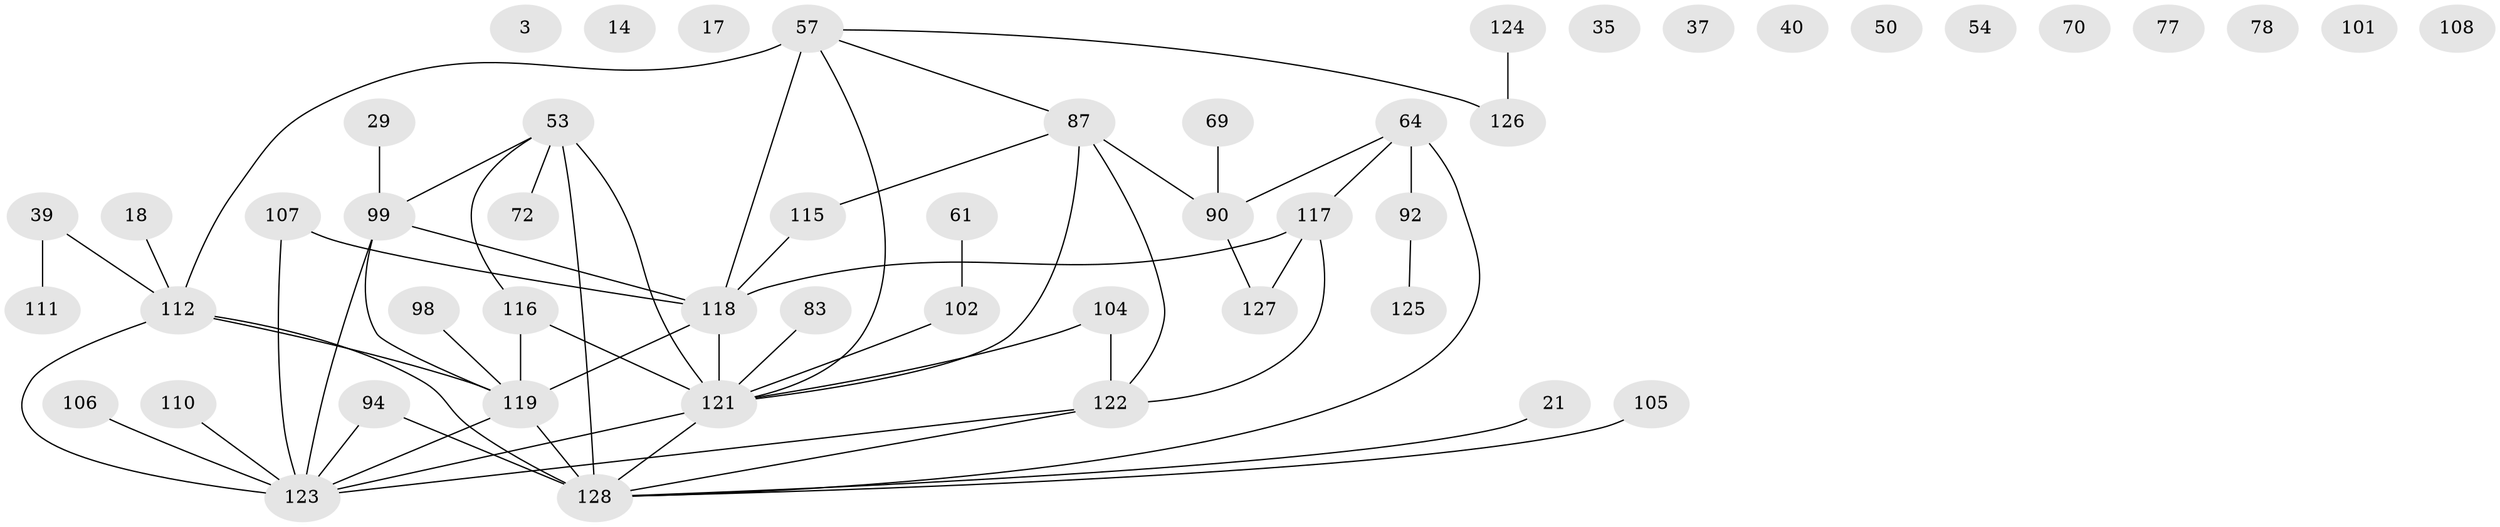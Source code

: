 // original degree distribution, {5: 0.0703125, 3: 0.2265625, 0: 0.1015625, 2: 0.2890625, 1: 0.1640625, 4: 0.109375, 6: 0.0234375, 8: 0.0078125, 7: 0.0078125}
// Generated by graph-tools (version 1.1) at 2025/42/03/04/25 21:42:39]
// undirected, 51 vertices, 60 edges
graph export_dot {
graph [start="1"]
  node [color=gray90,style=filled];
  3;
  14;
  17;
  18;
  21;
  29;
  35;
  37;
  39;
  40;
  50;
  53 [super="+44"];
  54;
  57;
  61;
  64 [super="+49+55"];
  69;
  70;
  72;
  77;
  78;
  83;
  87;
  90 [super="+26"];
  92;
  94;
  98;
  99 [super="+62"];
  101;
  102;
  104 [super="+63"];
  105 [super="+6"];
  106 [super="+32"];
  107;
  108;
  110;
  111 [super="+27"];
  112 [super="+84"];
  115 [super="+38"];
  116 [super="+89+58+95+75"];
  117 [super="+7"];
  118 [super="+2+100"];
  119 [super="+68+103+42+114"];
  121 [super="+76+120+97+96"];
  122 [super="+74"];
  123 [super="+80+81"];
  124;
  125;
  126;
  127;
  128 [super="+43+36+66+88"];
  18 -- 112;
  21 -- 128;
  29 -- 99;
  39 -- 111;
  39 -- 112;
  53 -- 72;
  53 -- 99 [weight=2];
  53 -- 128 [weight=3];
  53 -- 121;
  53 -- 116;
  57 -- 87;
  57 -- 112 [weight=2];
  57 -- 118;
  57 -- 126;
  57 -- 121;
  61 -- 102;
  64 -- 128 [weight=3];
  64 -- 92;
  64 -- 90;
  64 -- 117;
  69 -- 90;
  83 -- 121;
  87 -- 115;
  87 -- 122 [weight=2];
  87 -- 90;
  87 -- 121;
  90 -- 127;
  92 -- 125;
  94 -- 128;
  94 -- 123;
  98 -- 119;
  99 -- 118 [weight=3];
  99 -- 123 [weight=2];
  99 -- 119 [weight=2];
  102 -- 121;
  104 -- 122 [weight=2];
  104 -- 121;
  105 -- 128;
  106 -- 123;
  107 -- 123;
  107 -- 118;
  110 -- 123;
  112 -- 128;
  112 -- 123;
  112 -- 119;
  115 -- 118;
  116 -- 119 [weight=3];
  116 -- 121 [weight=3];
  117 -- 118;
  117 -- 127;
  117 -- 122;
  118 -- 121 [weight=2];
  118 -- 119;
  119 -- 128 [weight=4];
  119 -- 123;
  121 -- 123;
  121 -- 128;
  122 -- 128 [weight=2];
  122 -- 123;
  124 -- 126;
}
